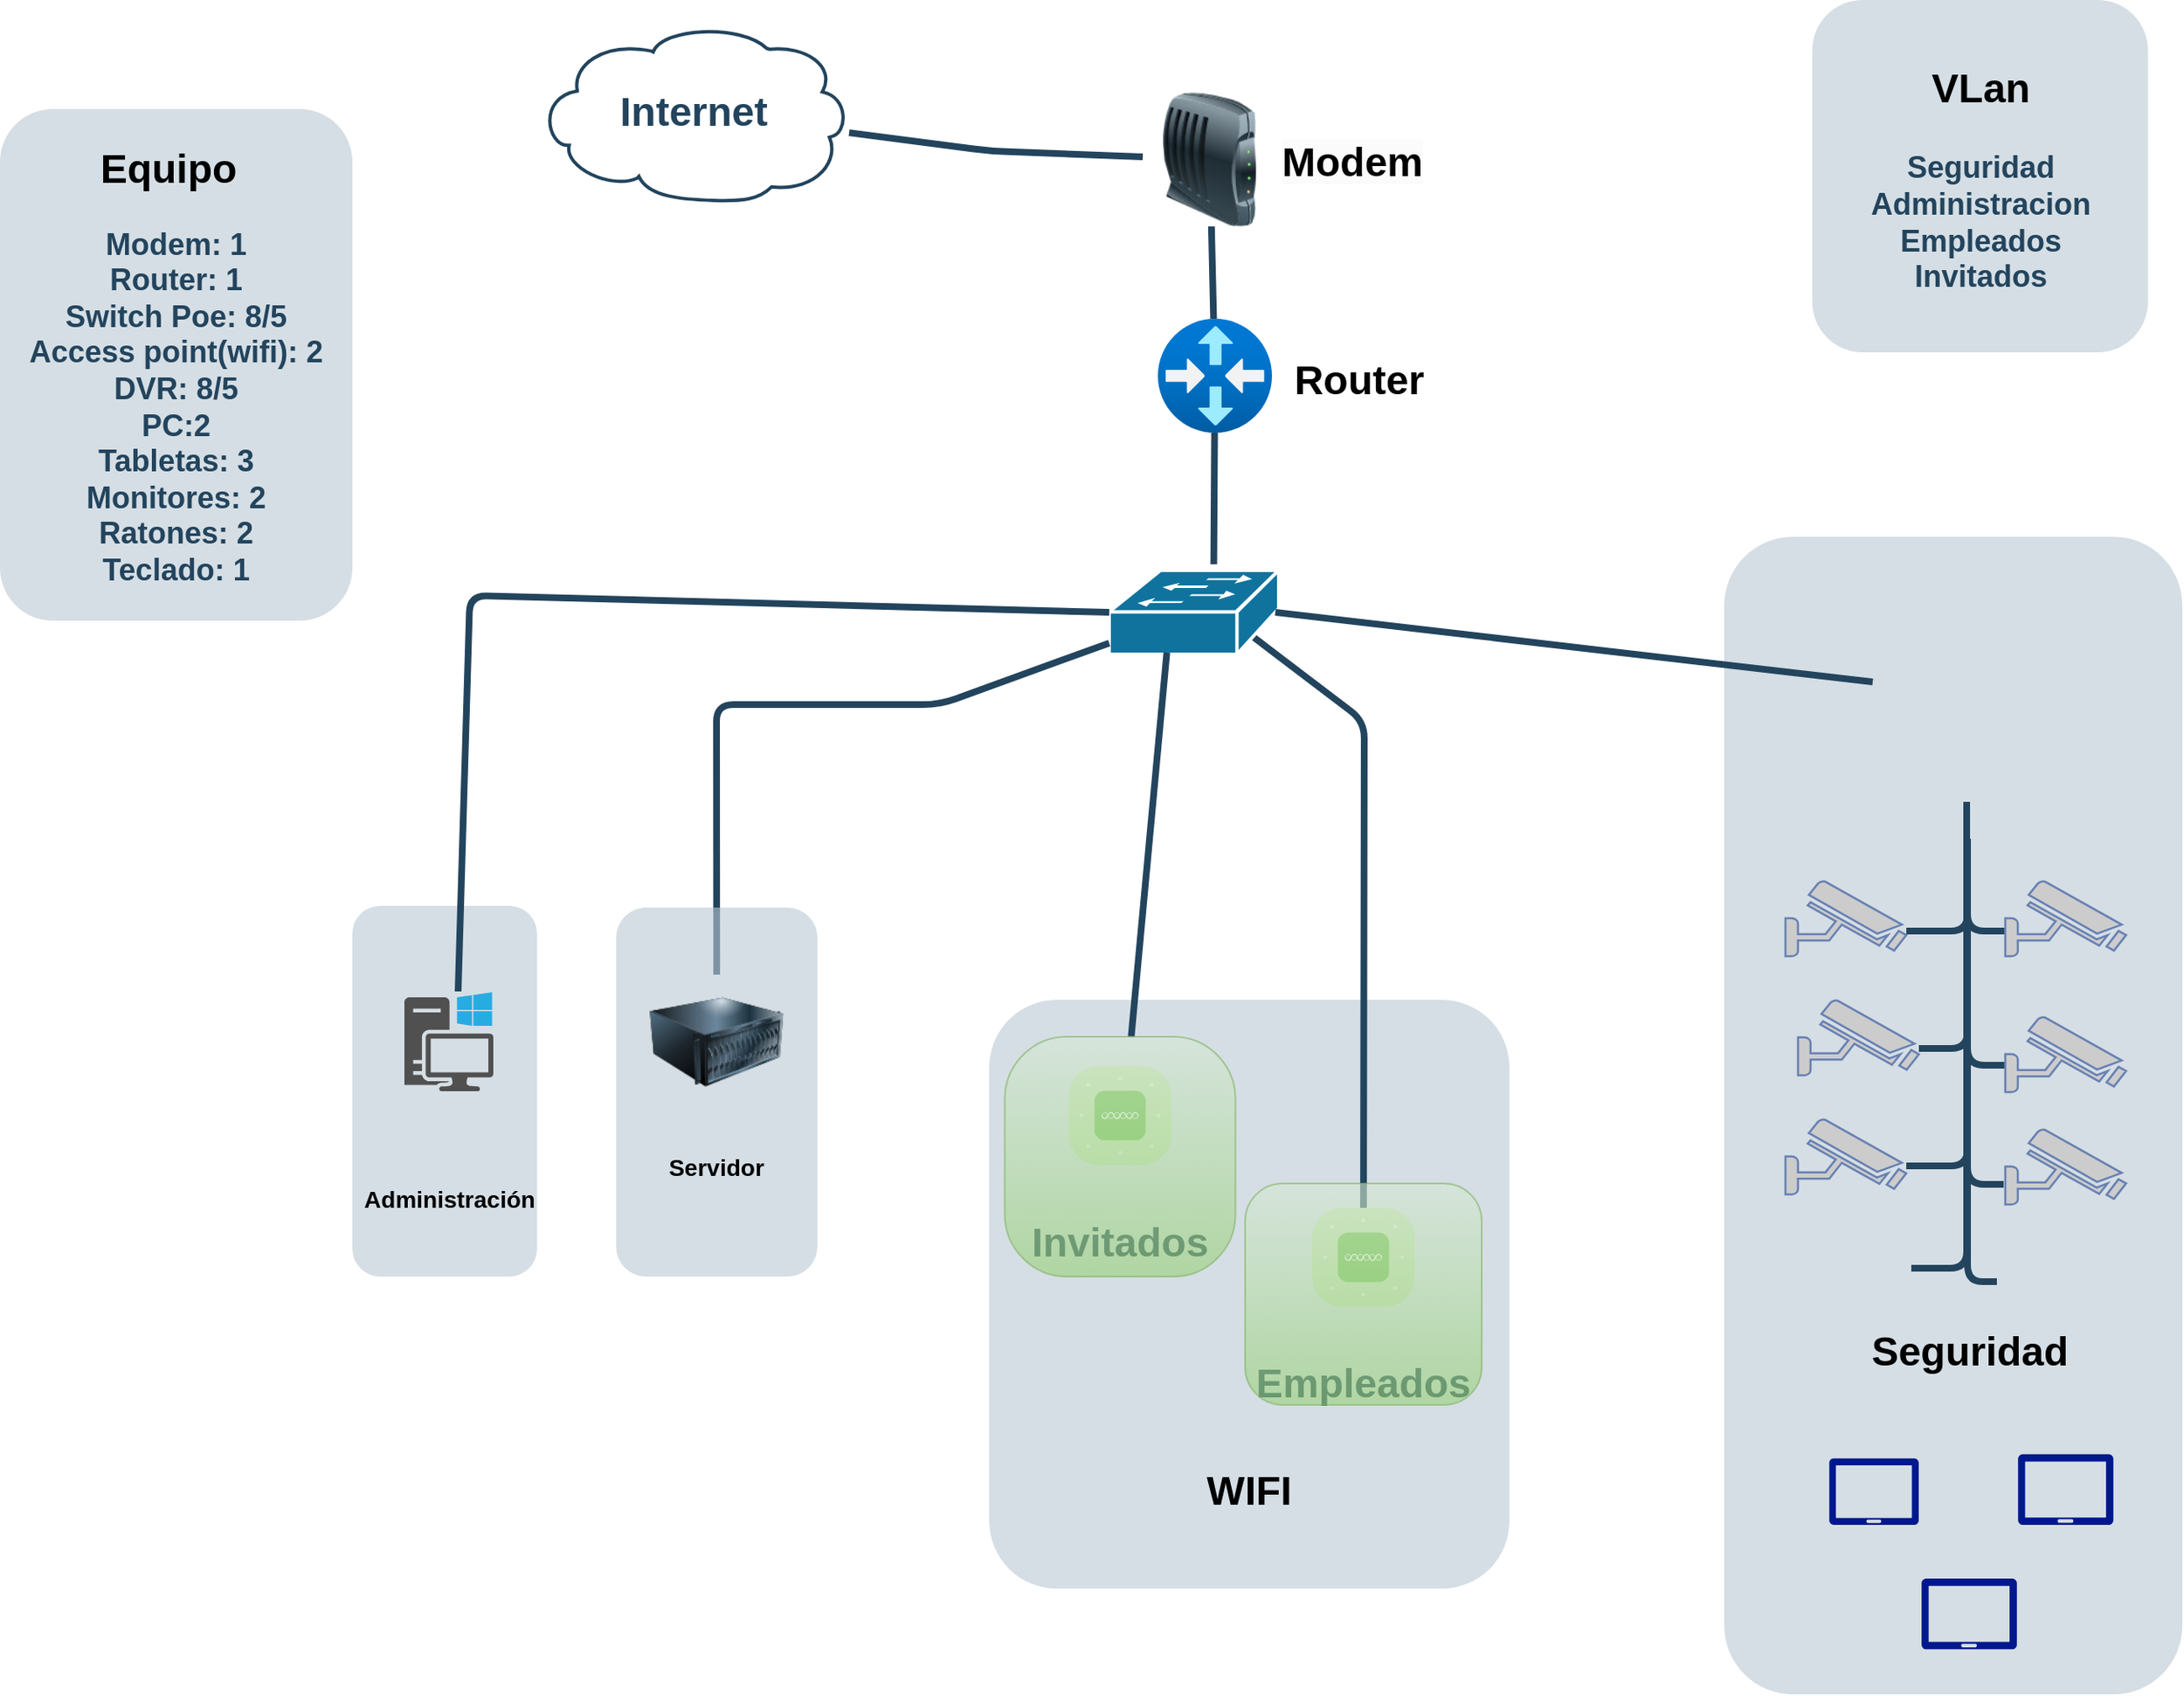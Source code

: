 <mxfile version="22.1.3" type="github">
  <diagram id="6a731a19-8d31-9384-78a2-239565b7b9f0" name="Page-1">
    <mxGraphModel dx="1386" dy="785" grid="1" gridSize="10" guides="1" tooltips="1" connect="1" arrows="1" fold="1" page="1" pageScale="1" pageWidth="827" pageHeight="1169" background="none" math="0" shadow="0">
      <root>
        <mxCell id="0" />
        <mxCell id="1" parent="0" />
        <mxCell id="2089" value="" style="rounded=1;whiteSpace=wrap;html=1;strokeColor=none;fillColor=#BAC8D3;fontSize=24;fontColor=#23445D;align=center;opacity=60;" parent="1" vertex="1">
          <mxGeometry x="1107.5" y="340" width="273" height="690" as="geometry" />
        </mxCell>
        <mxCell id="2092" value="" style="rounded=1;whiteSpace=wrap;html=1;strokeColor=none;fillColor=#BAC8D3;fontSize=24;fontColor=#23445D;align=center;opacity=60;arcSize=13;" parent="1" vertex="1">
          <mxGeometry x="669.5" y="616" width="310" height="351" as="geometry" />
        </mxCell>
        <mxCell id="2093" value="" style="rounded=1;whiteSpace=wrap;html=1;strokeColor=none;fillColor=#BAC8D3;fontSize=24;fontColor=#23445D;align=center;opacity=60;" parent="1" vertex="1">
          <mxGeometry x="290" y="560" width="110" height="221" as="geometry" />
        </mxCell>
        <mxCell id="2094" value="" style="rounded=1;whiteSpace=wrap;html=1;strokeColor=none;fillColor=#BAC8D3;fontSize=24;fontColor=#23445D;align=center;opacity=60;" parent="1" vertex="1">
          <mxGeometry x="1160" y="20" width="200" height="210" as="geometry" />
        </mxCell>
        <mxCell id="2109" value="Internet" style="shape=mxgraph.cisco.storage.cloud;html=1;dashed=0;strokeColor=#23445D;fillColor=#ffffff;strokeWidth=2;fontFamily=Helvetica;fontSize=24;fontColor=#23445D;align=center;fontStyle=1" parent="1" vertex="1">
          <mxGeometry x="400" y="34" width="186" height="106" as="geometry" />
        </mxCell>
        <mxCell id="2170" value="" style="elbow=horizontal;endArrow=none;html=1;strokeColor=#23445D;endFill=0;strokeWidth=4;rounded=1" parent="1" source="Me9rw0PBnoy9kFACl-yl-2259" target="Me9rw0PBnoy9kFACl-yl-2257" edge="1">
          <mxGeometry width="100" height="100" relative="1" as="geometry">
            <mxPoint x="876.317" y="250" as="sourcePoint" />
            <mxPoint x="793" y="200.178" as="targetPoint" />
          </mxGeometry>
        </mxCell>
        <mxCell id="2189" style="rounded=1;html=1;strokeColor=#23445D;endArrow=none;endFill=0;strokeWidth=4;exitX=0.789;exitY=0.7;exitDx=0;exitDy=0;exitPerimeter=0;" parent="1" source="N1RLkQRfWKvAlQ89UhFD-2269" target="N1RLkQRfWKvAlQ89UhFD-2264" edge="1">
          <mxGeometry relative="1" as="geometry">
            <mxPoint x="549.376" y="526" as="sourcePoint" />
            <mxPoint x="534.624" y="854" as="targetPoint" />
            <Array as="points">
              <mxPoint x="893" y="450" />
            </Array>
          </mxGeometry>
        </mxCell>
        <mxCell id="2203" style="edgeStyle=orthogonalEdgeStyle;rounded=1;html=1;strokeColor=#23445D;endArrow=none;endFill=0;strokeWidth=4" parent="1" target="N1RLkQRfWKvAlQ89UhFD-2283" edge="1">
          <mxGeometry relative="1" as="geometry">
            <Array as="points">
              <mxPoint x="1253" y="575" />
            </Array>
            <mxPoint x="1252.5" y="520" as="sourcePoint" />
            <mxPoint x="1220" y="575" as="targetPoint" />
          </mxGeometry>
        </mxCell>
        <mxCell id="2204" style="edgeStyle=orthogonalEdgeStyle;rounded=1;html=1;strokeColor=#23445D;endArrow=none;endFill=0;strokeWidth=4" parent="1" target="N1RLkQRfWKvAlQ89UhFD-2284" edge="1">
          <mxGeometry relative="1" as="geometry">
            <Array as="points">
              <mxPoint x="1253" y="645" />
            </Array>
            <mxPoint x="1252.5" y="520" as="sourcePoint" />
            <mxPoint x="1220" y="645" as="targetPoint" />
          </mxGeometry>
        </mxCell>
        <mxCell id="2205" style="edgeStyle=orthogonalEdgeStyle;rounded=1;html=1;strokeColor=#23445D;endArrow=none;endFill=0;strokeWidth=4" parent="1" target="N1RLkQRfWKvAlQ89UhFD-2282" edge="1">
          <mxGeometry relative="1" as="geometry">
            <Array as="points">
              <mxPoint x="1253" y="715" />
            </Array>
            <mxPoint x="1252.5" y="520" as="sourcePoint" />
            <mxPoint x="1220" y="715" as="targetPoint" />
          </mxGeometry>
        </mxCell>
        <mxCell id="2206" style="edgeStyle=orthogonalEdgeStyle;rounded=1;html=1;strokeColor=#23445D;endArrow=none;endFill=0;strokeWidth=4" parent="1" target="N1RLkQRfWKvAlQ89UhFD-2277" edge="1">
          <mxGeometry relative="1" as="geometry">
            <Array as="points">
              <mxPoint x="1253" y="575" />
            </Array>
            <mxPoint x="1252.5" y="520" as="sourcePoint" />
            <mxPoint x="1274" y="575" as="targetPoint" />
          </mxGeometry>
        </mxCell>
        <mxCell id="2207" style="edgeStyle=orthogonalEdgeStyle;rounded=1;html=1;strokeColor=#23445D;endArrow=none;endFill=0;strokeWidth=4" parent="1" target="N1RLkQRfWKvAlQ89UhFD-2280" edge="1">
          <mxGeometry relative="1" as="geometry">
            <Array as="points">
              <mxPoint x="1253" y="655" />
            </Array>
            <mxPoint x="1252.5" y="520" as="sourcePoint" />
            <mxPoint x="1274" y="655" as="targetPoint" />
          </mxGeometry>
        </mxCell>
        <mxCell id="2208" style="edgeStyle=orthogonalEdgeStyle;rounded=1;html=1;strokeColor=#23445D;endArrow=none;endFill=0;strokeWidth=4" parent="1" edge="1">
          <mxGeometry relative="1" as="geometry">
            <Array as="points">
              <mxPoint x="1253" y="726" />
            </Array>
            <mxPoint x="1252.5" y="520" as="sourcePoint" />
            <mxPoint x="1274" y="726" as="targetPoint" />
          </mxGeometry>
        </mxCell>
        <mxCell id="2227" value="&lt;font style=&quot;font-size: 18px;&quot; color=&quot;#23445d&quot;&gt;Seguridad&lt;br&gt;Administracion&lt;br&gt;Empleados&lt;br&gt;Invitados&lt;br&gt;&lt;/font&gt;" style="rounded=1;whiteSpace=wrap;html=1;strokeColor=none;fillColor=none;fontSize=14;fontColor=#742B21;align=center;fontStyle=1;strokeWidth=14;" parent="1" vertex="1">
          <mxGeometry x="1212.5" y="130" width="95" height="45" as="geometry" />
        </mxCell>
        <mxCell id="2230" value="&lt;font color=&quot;#000000&quot;&gt;Seguridad&lt;/font&gt;" style="rounded=1;whiteSpace=wrap;html=1;strokeColor=none;fillColor=none;fontSize=24;fontColor=#23445D;align=center;fontStyle=1" parent="1" vertex="1">
          <mxGeometry x="1205.5" y="816" width="96" height="19" as="geometry" />
        </mxCell>
        <mxCell id="2232" value="&lt;font style=&quot;font-size: 24px;&quot; color=&quot;#000000&quot;&gt;WIFI&lt;/font&gt;" style="rounded=1;whiteSpace=wrap;html=1;strokeColor=none;fillColor=none;fontSize=14;fontColor=#742B21;align=center;fontStyle=1" parent="1" vertex="1">
          <mxGeometry x="770" y="899.7" width="109" height="19" as="geometry" />
        </mxCell>
        <mxCell id="2233" value="&lt;font color=&quot;#000000&quot; style=&quot;font-size: 14px;&quot;&gt;Administración&lt;/font&gt;" style="rounded=1;whiteSpace=wrap;html=1;strokeColor=none;fillColor=none;fontSize=14;fontColor=#23445D;align=center;fontStyle=1" parent="1" vertex="1">
          <mxGeometry x="337.75" y="700" width="19.5" height="70.5" as="geometry" />
        </mxCell>
        <mxCell id="2249" style="edgeStyle=orthogonalEdgeStyle;rounded=1;html=1;endArrow=none;endFill=0;strokeColor=#23445D;strokeWidth=4;fontSize=14;fontColor=#990000" parent="1" edge="1">
          <mxGeometry relative="1" as="geometry">
            <Array as="points">
              <mxPoint x="1252" y="784" />
            </Array>
            <mxPoint x="1252.5" y="520" as="sourcePoint" />
            <mxPoint x="1270" y="784" as="targetPoint" />
          </mxGeometry>
        </mxCell>
        <mxCell id="2251" style="edgeStyle=orthogonalEdgeStyle;rounded=1;html=1;endArrow=none;endFill=0;strokeColor=#23445D;strokeWidth=4;fontSize=14;fontColor=#990000;" parent="1" source="N1RLkQRfWKvAlQ89UhFD-2291" edge="1">
          <mxGeometry relative="1" as="geometry">
            <Array as="points">
              <mxPoint x="1252" y="776" />
            </Array>
            <mxPoint x="1252.5" y="520" as="sourcePoint" />
            <mxPoint x="1219" y="776" as="targetPoint" />
          </mxGeometry>
        </mxCell>
        <mxCell id="2257" style="edgeStyle=orthogonalEdgeStyle;curved=1;rounded=0;jumpStyle=none;html=1;exitX=0.75;exitY=0;entryX=0.75;entryY=0;shadow=0;labelBackgroundColor=#ffffff;startArrow=none;startFill=0;endArrow=none;endFill=0;endSize=10;jettySize=auto;orthogonalLoop=1;strokeColor=#23445D;strokeWidth=2;fillColor=#F08705;fontFamily=Helvetica;fontSize=25;fontColor=#23445D;align=left;" parent="1" edge="1">
          <mxGeometry relative="1" as="geometry">
            <mxPoint x="813.75" y="434" as="sourcePoint" />
            <mxPoint x="813.75" y="434" as="targetPoint" />
          </mxGeometry>
        </mxCell>
        <mxCell id="N1RLkQRfWKvAlQ89UhFD-2259" value="" style="elbow=horizontal;endArrow=none;html=1;strokeColor=#23445D;endFill=0;strokeWidth=4;rounded=1" parent="1" source="Me9rw0PBnoy9kFACl-yl-2257" target="2109" edge="1">
          <mxGeometry width="100" height="100" relative="1" as="geometry">
            <mxPoint x="715" y="149.572" as="sourcePoint" />
            <mxPoint x="680" y="126" as="targetPoint" />
            <Array as="points">
              <mxPoint x="670" y="110" />
            </Array>
          </mxGeometry>
        </mxCell>
        <mxCell id="N1RLkQRfWKvAlQ89UhFD-2260" value="&lt;font color=&quot;#000000&quot;&gt;Router&lt;/font&gt;" style="rounded=1;whiteSpace=wrap;html=1;strokeColor=none;fillColor=none;fontSize=24;fontColor=#23445D;align=center;fontStyle=1" parent="1" vertex="1">
          <mxGeometry x="842" y="237" width="96" height="19" as="geometry" />
        </mxCell>
        <mxCell id="N1RLkQRfWKvAlQ89UhFD-2261" value="&lt;span style=&quot;font-family: Helvetica; font-size: 24px; font-style: normal; font-variant-ligatures: normal; font-variant-caps: normal; font-weight: 700; letter-spacing: normal; orphans: 2; text-align: center; text-indent: 0px; text-transform: none; widows: 2; word-spacing: 0px; -webkit-text-stroke-width: 0px; background-color: rgb(251, 251, 251); text-decoration-thickness: initial; text-decoration-style: initial; text-decoration-color: initial; float: none; display: inline !important;&quot;&gt;Modem&lt;/span&gt;" style="text;whiteSpace=wrap;html=1;" parent="1" vertex="1">
          <mxGeometry x="842" y="95.5" width="110" height="50" as="geometry" />
        </mxCell>
        <mxCell id="N1RLkQRfWKvAlQ89UhFD-2263" value="" style="verticalLabelPosition=bottom;sketch=0;html=1;fillColor=#6ABD46;strokeColor=#ffffff;verticalAlign=top;align=center;points=[[0.085,0.085,0],[0.915,0.085,0],[0.915,0.915,0],[0.085,0.915,0],[0.25,0,0],[0.5,0,0],[0.75,0,0],[1,0.25,0],[1,0.5,0],[1,0.75,0],[0.75,1,0],[0.5,1,0],[0.25,1,0],[0,0.75,0],[0,0.5,0],[0,0.25,0]];pointerEvents=1;shape=mxgraph.cisco_safe.compositeIcon;bgIcon=mxgraph.cisco_safe.architecture.generic_appliance;resIcon=mxgraph.cisco_safe.architecture.wireless_access_point;" parent="1" vertex="1">
          <mxGeometry x="717" y="655.5" width="61" height="59" as="geometry" />
        </mxCell>
        <mxCell id="N1RLkQRfWKvAlQ89UhFD-2264" value="" style="verticalLabelPosition=bottom;sketch=0;html=1;fillColor=#6ABD46;strokeColor=#ffffff;verticalAlign=top;align=center;points=[[0.085,0.085,0],[0.915,0.085,0],[0.915,0.915,0],[0.085,0.915,0],[0.25,0,0],[0.5,0,0],[0.75,0,0],[1,0.25,0],[1,0.5,0],[1,0.75,0],[0.75,1,0],[0.5,1,0],[0.25,1,0],[0,0.75,0],[0,0.5,0],[0,0.25,0]];pointerEvents=1;shape=mxgraph.cisco_safe.compositeIcon;bgIcon=mxgraph.cisco_safe.architecture.generic_appliance;resIcon=mxgraph.cisco_safe.architecture.wireless_access_point;" parent="1" vertex="1">
          <mxGeometry x="862" y="740" width="61" height="59" as="geometry" />
        </mxCell>
        <mxCell id="N1RLkQRfWKvAlQ89UhFD-2267" value="" style="elbow=horizontal;endArrow=none;html=1;strokeColor=#23445D;endFill=0;strokeWidth=4;rounded=1;entryX=0.617;entryY=-0.073;entryDx=0;entryDy=0;entryPerimeter=0;" parent="1" source="Me9rw0PBnoy9kFACl-yl-2259" target="N1RLkQRfWKvAlQ89UhFD-2269" edge="1">
          <mxGeometry width="100" height="100" relative="1" as="geometry">
            <mxPoint x="897.021" y="274.021" as="sourcePoint" />
            <mxPoint x="762.012" y="284" as="targetPoint" />
          </mxGeometry>
        </mxCell>
        <mxCell id="N1RLkQRfWKvAlQ89UhFD-2269" value="" style="shape=mxgraph.cisco.switches.workgroup_switch;html=1;dashed=0;fillColor=#10739E;strokeColor=#ffffff;strokeWidth=2;verticalLabelPosition=bottom;verticalAlign=top;fontFamily=Helvetica;fontSize=36;fontColor=#FFB366" parent="1" vertex="1">
          <mxGeometry x="741" y="360" width="101" height="50" as="geometry" />
        </mxCell>
        <mxCell id="N1RLkQRfWKvAlQ89UhFD-2270" value="" style="sketch=0;pointerEvents=1;shadow=0;dashed=0;html=1;strokeColor=none;fillColor=#505050;labelPosition=center;verticalLabelPosition=bottom;verticalAlign=top;outlineConnect=0;align=center;shape=mxgraph.office.devices.workstation_pc;" parent="1" vertex="1">
          <mxGeometry x="321" y="611.5" width="53" height="59" as="geometry" />
        </mxCell>
        <mxCell id="N1RLkQRfWKvAlQ89UhFD-2277" value="" style="fontColor=#0066CC;verticalAlign=top;verticalLabelPosition=bottom;labelPosition=center;align=center;html=1;outlineConnect=0;fillColor=#CCCCCC;strokeColor=#6881B3;gradientColor=none;gradientDirection=north;strokeWidth=2;shape=mxgraph.networks.security_camera;" parent="1" vertex="1">
          <mxGeometry x="1275" y="545" width="72" height="45" as="geometry" />
        </mxCell>
        <mxCell id="N1RLkQRfWKvAlQ89UhFD-2280" value="" style="fontColor=#0066CC;verticalAlign=top;verticalLabelPosition=bottom;labelPosition=center;align=center;html=1;outlineConnect=0;fillColor=#CCCCCC;strokeColor=#6881B3;gradientColor=none;gradientDirection=north;strokeWidth=2;shape=mxgraph.networks.security_camera;" parent="1" vertex="1">
          <mxGeometry x="1275" y="626" width="72" height="45" as="geometry" />
        </mxCell>
        <mxCell id="N1RLkQRfWKvAlQ89UhFD-2281" value="" style="fontColor=#0066CC;verticalAlign=top;verticalLabelPosition=bottom;labelPosition=center;align=center;html=1;outlineConnect=0;fillColor=#CCCCCC;strokeColor=#6881B3;gradientColor=none;gradientDirection=north;strokeWidth=2;shape=mxgraph.networks.security_camera;" parent="1" vertex="1">
          <mxGeometry x="1275" y="693" width="72" height="45" as="geometry" />
        </mxCell>
        <mxCell id="N1RLkQRfWKvAlQ89UhFD-2282" value="" style="fontColor=#0066CC;verticalAlign=top;verticalLabelPosition=bottom;labelPosition=center;align=center;html=1;outlineConnect=0;fillColor=#CCCCCC;strokeColor=#6881B3;gradientColor=none;gradientDirection=north;strokeWidth=2;shape=mxgraph.networks.security_camera;" parent="1" vertex="1">
          <mxGeometry x="1144" y="687" width="72" height="45" as="geometry" />
        </mxCell>
        <mxCell id="N1RLkQRfWKvAlQ89UhFD-2283" value="" style="fontColor=#0066CC;verticalAlign=top;verticalLabelPosition=bottom;labelPosition=center;align=center;html=1;outlineConnect=0;fillColor=#CCCCCC;strokeColor=#6881B3;gradientColor=none;gradientDirection=north;strokeWidth=2;shape=mxgraph.networks.security_camera;" parent="1" vertex="1">
          <mxGeometry x="1144" y="545" width="72" height="45" as="geometry" />
        </mxCell>
        <mxCell id="N1RLkQRfWKvAlQ89UhFD-2284" value="" style="fontColor=#0066CC;verticalAlign=top;verticalLabelPosition=bottom;labelPosition=center;align=center;html=1;outlineConnect=0;fillColor=#CCCCCC;strokeColor=#6881B3;gradientColor=none;gradientDirection=north;strokeWidth=2;shape=mxgraph.networks.security_camera;" parent="1" vertex="1">
          <mxGeometry x="1151.5" y="616" width="72" height="45" as="geometry" />
        </mxCell>
        <mxCell id="N1RLkQRfWKvAlQ89UhFD-2291" value="" style="shape=image;html=1;verticalAlign=top;verticalLabelPosition=bottom;labelBackgroundColor=#ffffff;imageAspect=0;aspect=fixed;image=https://cdn0.iconfinder.com/data/icons/google-material-design-3-0/48/ic_fiber_dvr_48px-128.png" parent="1" vertex="1">
          <mxGeometry x="1196" y="370" width="128" height="128" as="geometry" />
        </mxCell>
        <mxCell id="N1RLkQRfWKvAlQ89UhFD-2294" style="rounded=1;html=1;strokeColor=#23445D;endArrow=none;endFill=0;strokeWidth=4;exitX=0.98;exitY=0.5;exitDx=0;exitDy=0;exitPerimeter=0;" parent="1" source="N1RLkQRfWKvAlQ89UhFD-2269" target="N1RLkQRfWKvAlQ89UhFD-2291" edge="1">
          <mxGeometry relative="1" as="geometry">
            <mxPoint x="831" y="398" as="sourcePoint" />
            <mxPoint x="795" y="752" as="targetPoint" />
          </mxGeometry>
        </mxCell>
        <mxCell id="Wh9bx2dLqv7yW-9hqLVI-2257" value="&lt;span style=&quot;font-size: 24px;&quot;&gt;&lt;font color=&quot;#23445d&quot;&gt;Invitados&lt;/font&gt;&lt;/span&gt;" style="rounded=1;whiteSpace=wrap;html=1;strokeColor=none;fillColor=none;fontSize=14;fontColor=#742B21;align=center;fontStyle=1" parent="1" vertex="1">
          <mxGeometry x="693" y="751.5" width="109" height="19" as="geometry" />
        </mxCell>
        <mxCell id="Me9rw0PBnoy9kFACl-yl-2257" value="" style="image;html=1;image=img/lib/clip_art/networking/Modem_128x128.png" parent="1" vertex="1">
          <mxGeometry x="761" y="75" width="80" height="80" as="geometry" />
        </mxCell>
        <mxCell id="Me9rw0PBnoy9kFACl-yl-2259" value="" style="image;aspect=fixed;html=1;points=[];align=center;fontSize=12;image=img/lib/azure2/networking/Virtual_Router.svg;" parent="1" vertex="1">
          <mxGeometry x="770" y="210" width="68" height="68" as="geometry" />
        </mxCell>
        <mxCell id="Me9rw0PBnoy9kFACl-yl-2261" value="&lt;span style=&quot;font-size: 24px;&quot;&gt;&lt;font color=&quot;#23445d&quot;&gt;Empleados&lt;/font&gt;&lt;br&gt;&lt;/span&gt;" style="rounded=1;whiteSpace=wrap;html=1;strokeColor=none;fillColor=none;fontSize=14;fontColor=#742B21;align=center;fontStyle=1" parent="1" vertex="1">
          <mxGeometry x="838" y="835" width="109" height="19" as="geometry" />
        </mxCell>
        <mxCell id="Me9rw0PBnoy9kFACl-yl-2264" value="&lt;span style=&quot;font-size: 24px;&quot;&gt;&lt;font color=&quot;#000000&quot;&gt;VLan&lt;/font&gt;&lt;/span&gt;" style="rounded=1;whiteSpace=wrap;html=1;strokeColor=none;fillColor=none;fontSize=14;fontColor=#742B21;align=center;fontStyle=1" parent="1" vertex="1">
          <mxGeometry x="1205.5" y="63.5" width="109" height="19" as="geometry" />
        </mxCell>
        <mxCell id="Me9rw0PBnoy9kFACl-yl-2265" value="" style="rounded=1;whiteSpace=wrap;html=1;strokeColor=none;fillColor=#BAC8D3;fontSize=24;fontColor=#23445D;align=center;opacity=60;" parent="1" vertex="1">
          <mxGeometry x="80" y="85" width="210" height="305" as="geometry" />
        </mxCell>
        <mxCell id="Me9rw0PBnoy9kFACl-yl-2266" value="&lt;font color=&quot;#000000&quot;&gt;Equipo&lt;/font&gt;" style="rounded=1;whiteSpace=wrap;html=1;strokeColor=none;fillColor=none;fontSize=24;fontColor=#23445D;align=center;fontStyle=1" parent="1" vertex="1">
          <mxGeometry x="133.5" y="101" width="93" height="39" as="geometry" />
        </mxCell>
        <mxCell id="Me9rw0PBnoy9kFACl-yl-2268" value="" style="sketch=0;aspect=fixed;pointerEvents=1;shadow=0;dashed=0;html=1;strokeColor=none;labelPosition=center;verticalLabelPosition=bottom;verticalAlign=top;align=center;fillColor=#00188D;shape=mxgraph.azure.tablet;" parent="1" vertex="1">
          <mxGeometry x="1282.5" y="886.82" width="57" height="42.18" as="geometry" />
        </mxCell>
        <mxCell id="Me9rw0PBnoy9kFACl-yl-2269" value="" style="sketch=0;aspect=fixed;pointerEvents=1;shadow=0;dashed=0;html=1;strokeColor=none;labelPosition=center;verticalLabelPosition=bottom;verticalAlign=top;align=center;fillColor=#00188D;shape=mxgraph.azure.tablet;" parent="1" vertex="1">
          <mxGeometry x="1170" y="889.41" width="53.5" height="39.59" as="geometry" />
        </mxCell>
        <mxCell id="Me9rw0PBnoy9kFACl-yl-2270" value="" style="sketch=0;aspect=fixed;pointerEvents=1;shadow=0;dashed=0;html=1;strokeColor=none;labelPosition=center;verticalLabelPosition=bottom;verticalAlign=top;align=center;fillColor=#00188D;shape=mxgraph.azure.tablet;" parent="1" vertex="1">
          <mxGeometry x="1225" y="961" width="57" height="42.18" as="geometry" />
        </mxCell>
        <mxCell id="Me9rw0PBnoy9kFACl-yl-2271" style="rounded=1;html=1;strokeColor=#23445D;endArrow=none;endFill=0;strokeWidth=4;" parent="1" source="N1RLkQRfWKvAlQ89UhFD-2269" target="wAliDLClUxu-d9POSenE-2263" edge="1">
          <mxGeometry relative="1" as="geometry">
            <mxPoint x="489" y="330" as="sourcePoint" />
            <mxPoint x="580" y="490.99" as="targetPoint" />
            <Array as="points">
              <mxPoint x="640" y="440" />
              <mxPoint x="507" y="440" />
            </Array>
          </mxGeometry>
        </mxCell>
        <mxCell id="Me9rw0PBnoy9kFACl-yl-2273" style="rounded=1;html=1;strokeColor=#23445D;endArrow=none;endFill=0;strokeWidth=4;exitX=0;exitY=0.5;exitDx=0;exitDy=0;exitPerimeter=0;" parent="1" source="N1RLkQRfWKvAlQ89UhFD-2269" edge="1">
          <mxGeometry relative="1" as="geometry">
            <mxPoint x="720" y="375" as="sourcePoint" />
            <mxPoint x="353" y="611" as="targetPoint" />
            <Array as="points">
              <mxPoint x="360" y="375" />
            </Array>
          </mxGeometry>
        </mxCell>
        <mxCell id="Me9rw0PBnoy9kFACl-yl-2275" value="" style="rounded=1;whiteSpace=wrap;html=1;strokeColor=#82b366;fillColor=#d5e8d4;fontSize=24;align=center;opacity=60;arcSize=17;gradientColor=#97d077;" parent="1" vertex="1">
          <mxGeometry x="822" y="725.5" width="141" height="132" as="geometry" />
        </mxCell>
        <mxCell id="Me9rw0PBnoy9kFACl-yl-2276" value="" style="rounded=1;html=1;strokeColor=#23445D;endArrow=none;endFill=0;strokeWidth=4;exitX=0.34;exitY=0.98;exitDx=0;exitDy=0;exitPerimeter=0;" parent="1" source="N1RLkQRfWKvAlQ89UhFD-2269" target="Me9rw0PBnoy9kFACl-yl-2274" edge="1">
          <mxGeometry relative="1" as="geometry">
            <mxPoint x="777" y="378" as="sourcePoint" />
            <mxPoint x="772" y="732" as="targetPoint" />
            <Array as="points" />
          </mxGeometry>
        </mxCell>
        <mxCell id="Me9rw0PBnoy9kFACl-yl-2274" value="" style="rounded=1;whiteSpace=wrap;html=1;fontSize=24;align=center;opacity=60;arcSize=27;fillColor=#d5e8d4;strokeColor=#82b366;gradientColor=#97d077;" parent="1" vertex="1">
          <mxGeometry x="678.75" y="638" width="137.5" height="143" as="geometry" />
        </mxCell>
        <mxCell id="Me9rw0PBnoy9kFACl-yl-2277" value="&lt;font style=&quot;font-size: 18px;&quot; color=&quot;#23445d&quot;&gt;Modem: 1&lt;br&gt;Router: 1&lt;br&gt;Switch Poe: 8/5&lt;br&gt;Access point(wifi): 2&lt;br&gt;DVR: 8/5&lt;br&gt;PC:2&lt;br&gt;Tabletas: 3&lt;br&gt;Monitores: 2&lt;br&gt;Ratones: 2&lt;br&gt;Teclado: 1&lt;br&gt;&lt;/font&gt;" style="rounded=1;whiteSpace=wrap;html=1;strokeColor=none;fillColor=none;fontSize=14;fontColor=#742B21;align=center;fontStyle=1;strokeWidth=14;" parent="1" vertex="1">
          <mxGeometry x="85" y="240" width="200" height="45" as="geometry" />
        </mxCell>
        <mxCell id="Me9rw0PBnoy9kFACl-yl-2278" style="edgeStyle=orthogonalEdgeStyle;rounded=0;orthogonalLoop=1;jettySize=auto;html=1;exitX=0.5;exitY=1;exitDx=0;exitDy=0;" parent="1" source="Me9rw0PBnoy9kFACl-yl-2277" target="Me9rw0PBnoy9kFACl-yl-2277" edge="1">
          <mxGeometry relative="1" as="geometry" />
        </mxCell>
        <mxCell id="wAliDLClUxu-d9POSenE-2257" value="" style="rounded=1;whiteSpace=wrap;html=1;strokeColor=none;fillColor=#BAC8D3;fontSize=24;fontColor=#23445D;align=center;opacity=60;" vertex="1" parent="1">
          <mxGeometry x="447.13" y="561" width="120" height="220" as="geometry" />
        </mxCell>
        <mxCell id="wAliDLClUxu-d9POSenE-2261" value="&lt;font color=&quot;#000000&quot;&gt;Servidor&lt;/font&gt;" style="rounded=1;whiteSpace=wrap;html=1;strokeColor=none;fillColor=none;fontSize=14;fontColor=#23445D;align=center;fontStyle=1" vertex="1" parent="1">
          <mxGeometry x="499" y="681" width="16.25" height="70.5" as="geometry" />
        </mxCell>
        <mxCell id="wAliDLClUxu-d9POSenE-2263" value="" style="image;html=1;image=img/lib/clip_art/computers/Server_128x128.png" vertex="1" parent="1">
          <mxGeometry x="467.13" y="601" width="80" height="80" as="geometry" />
        </mxCell>
      </root>
    </mxGraphModel>
  </diagram>
</mxfile>
